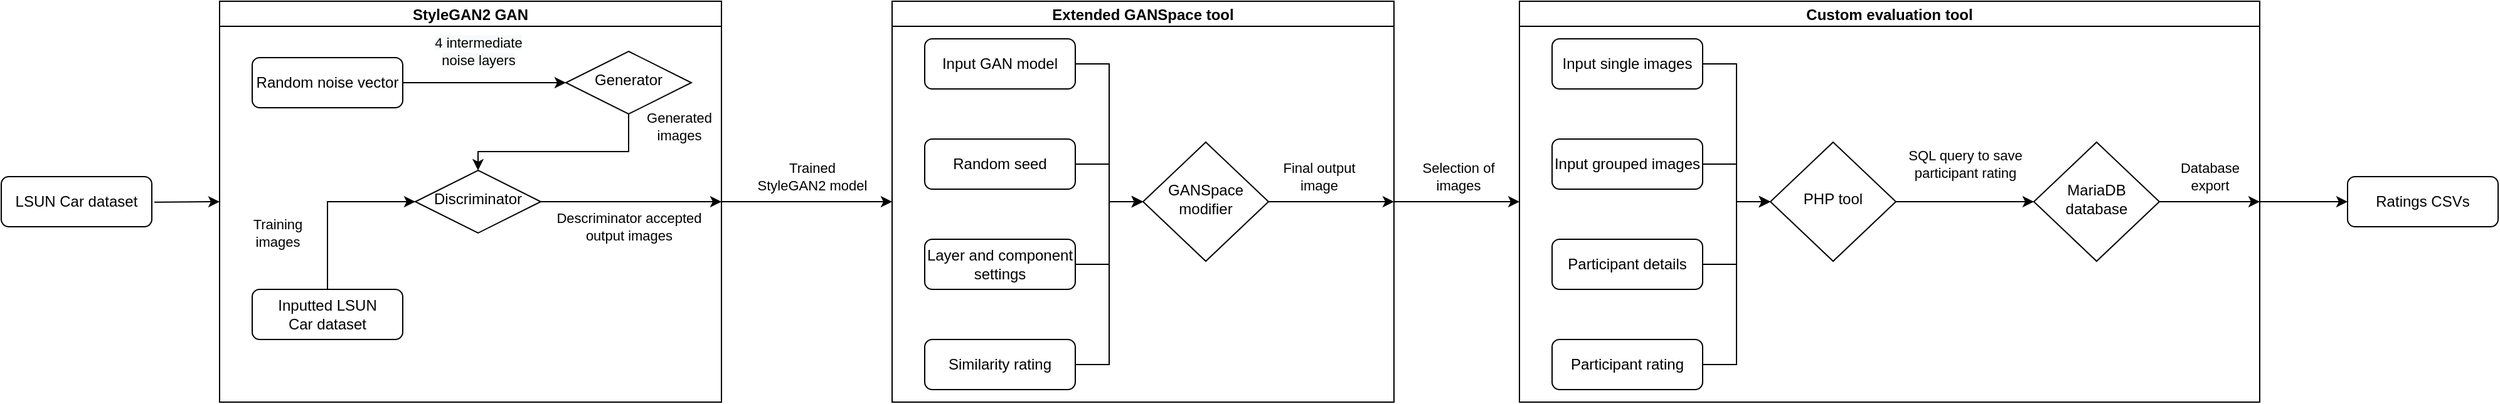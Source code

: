 <mxfile version="14.7.0" type="device"><diagram id="C5RBs43oDa-KdzZeNtuy" name="Page-1"><mxGraphModel dx="1718" dy="888" grid="1" gridSize="10" guides="1" tooltips="1" connect="1" arrows="1" fold="1" page="1" pageScale="1" pageWidth="1000" pageHeight="500" math="0" shadow="0"><root><mxCell id="WIyWlLk6GJQsqaUBKTNV-0"/><mxCell id="WIyWlLk6GJQsqaUBKTNV-1" parent="WIyWlLk6GJQsqaUBKTNV-0"/><mxCell id="WIyWlLk6GJQsqaUBKTNV-3" value="LSUN Car dataset" style="rounded=1;whiteSpace=wrap;html=1;fontSize=12;glass=0;strokeWidth=1;shadow=0;" parent="WIyWlLk6GJQsqaUBKTNV-1" vertex="1"><mxGeometry x="10" y="220" width="120" height="40" as="geometry"/></mxCell><mxCell id="VwIIFZ55Uy3GYPRxZY0R-27" value="Trained &lt;br&gt;StyleGAN2 model" style="edgeStyle=orthogonalEdgeStyle;rounded=0;orthogonalLoop=1;jettySize=auto;html=1;entryX=0;entryY=0.5;entryDx=0;entryDy=0;" edge="1" parent="WIyWlLk6GJQsqaUBKTNV-1" source="VwIIFZ55Uy3GYPRxZY0R-0" target="VwIIFZ55Uy3GYPRxZY0R-18"><mxGeometry x="0.057" y="20" relative="1" as="geometry"><mxPoint x="690" y="240" as="targetPoint"/><mxPoint as="offset"/></mxGeometry></mxCell><mxCell id="VwIIFZ55Uy3GYPRxZY0R-0" value="StyleGAN2 GAN" style="swimlane;startSize=20;" vertex="1" parent="WIyWlLk6GJQsqaUBKTNV-1"><mxGeometry x="184" y="80" width="400" height="320" as="geometry"><mxRectangle x="294" y="50" width="50" height="40" as="alternateBounds"/></mxGeometry></mxCell><mxCell id="VwIIFZ55Uy3GYPRxZY0R-6" value="Random noise vector" style="rounded=1;whiteSpace=wrap;html=1;fontSize=12;glass=0;strokeWidth=1;shadow=0;" vertex="1" parent="VwIIFZ55Uy3GYPRxZY0R-0"><mxGeometry x="26" y="45" width="120" height="40" as="geometry"/></mxCell><mxCell id="VwIIFZ55Uy3GYPRxZY0R-12" value="Descriminator accepted&lt;br&gt;output images" style="edgeStyle=orthogonalEdgeStyle;rounded=0;orthogonalLoop=1;jettySize=auto;html=1;exitX=1;exitY=0.5;exitDx=0;exitDy=0;" edge="1" parent="VwIIFZ55Uy3GYPRxZY0R-0" source="VwIIFZ55Uy3GYPRxZY0R-7"><mxGeometry x="-0.028" y="-20" relative="1" as="geometry"><mxPoint x="400" y="160" as="targetPoint"/><Array as="points"><mxPoint x="400" y="160"/></Array><mxPoint as="offset"/></mxGeometry></mxCell><mxCell id="VwIIFZ55Uy3GYPRxZY0R-7" value="Discriminator" style="rhombus;whiteSpace=wrap;html=1;shadow=0;fontFamily=Helvetica;fontSize=12;align=center;strokeWidth=1;spacing=6;spacingTop=-4;" vertex="1" parent="VwIIFZ55Uy3GYPRxZY0R-0"><mxGeometry x="156" y="135" width="100" height="50" as="geometry"/></mxCell><mxCell id="VwIIFZ55Uy3GYPRxZY0R-9" value="Generated&lt;br&gt;images" style="edgeStyle=orthogonalEdgeStyle;rounded=0;orthogonalLoop=1;jettySize=auto;html=1;entryX=0.5;entryY=0;entryDx=0;entryDy=0;" edge="1" parent="VwIIFZ55Uy3GYPRxZY0R-0" source="VwIIFZ55Uy3GYPRxZY0R-8" target="VwIIFZ55Uy3GYPRxZY0R-7"><mxGeometry x="-0.879" y="40" relative="1" as="geometry"><Array as="points"><mxPoint x="326" y="120"/><mxPoint x="206" y="120"/></Array><mxPoint as="offset"/></mxGeometry></mxCell><mxCell id="VwIIFZ55Uy3GYPRxZY0R-8" value="Generator" style="rhombus;whiteSpace=wrap;html=1;shadow=0;fontFamily=Helvetica;fontSize=12;align=center;strokeWidth=1;spacing=6;spacingTop=-4;" vertex="1" parent="VwIIFZ55Uy3GYPRxZY0R-0"><mxGeometry x="276" y="40" width="100" height="50" as="geometry"/></mxCell><mxCell id="VwIIFZ55Uy3GYPRxZY0R-11" value="Training&lt;br&gt;images" style="edgeStyle=orthogonalEdgeStyle;rounded=0;orthogonalLoop=1;jettySize=auto;html=1;entryX=0;entryY=0.5;entryDx=0;entryDy=0;exitX=0.5;exitY=0;exitDx=0;exitDy=0;" edge="1" parent="VwIIFZ55Uy3GYPRxZY0R-0" source="VwIIFZ55Uy3GYPRxZY0R-10" target="VwIIFZ55Uy3GYPRxZY0R-7"><mxGeometry x="-0.355" y="40" relative="1" as="geometry"><mxPoint as="offset"/></mxGeometry></mxCell><mxCell id="VwIIFZ55Uy3GYPRxZY0R-10" value="Inputted LSUN&lt;br&gt;Car dataset" style="rounded=1;whiteSpace=wrap;html=1;fontSize=12;glass=0;strokeWidth=1;shadow=0;" vertex="1" parent="VwIIFZ55Uy3GYPRxZY0R-0"><mxGeometry x="26" y="230" width="120" height="40" as="geometry"/></mxCell><mxCell id="VwIIFZ55Uy3GYPRxZY0R-30" value="&lt;span style=&quot;color: rgb(0 , 0 , 0) ; font-family: &amp;#34;helvetica&amp;#34; ; font-size: 11px ; font-style: normal ; font-weight: 400 ; letter-spacing: normal ; text-align: center ; text-indent: 0px ; text-transform: none ; word-spacing: 0px ; background-color: rgb(248 , 249 , 250) ; display: inline ; float: none&quot;&gt;4 intermediate&lt;/span&gt;&lt;br style=&quot;color: rgb(0 , 0 , 0) ; font-family: &amp;#34;helvetica&amp;#34; ; font-size: 11px ; font-style: normal ; font-weight: 400 ; letter-spacing: normal ; text-align: center ; text-indent: 0px ; text-transform: none ; word-spacing: 0px ; background-color: rgb(248 , 249 , 250)&quot;&gt;&lt;span style=&quot;color: rgb(0 , 0 , 0) ; font-family: &amp;#34;helvetica&amp;#34; ; font-size: 11px ; font-style: normal ; font-weight: 400 ; letter-spacing: normal ; text-align: center ; text-indent: 0px ; text-transform: none ; word-spacing: 0px ; background-color: rgb(248 , 249 , 250) ; display: inline ; float: none&quot;&gt;noise layers&lt;/span&gt;" style="endArrow=classic;html=1;exitX=1;exitY=0.5;exitDx=0;exitDy=0;entryX=0;entryY=0.5;entryDx=0;entryDy=0;" edge="1" parent="VwIIFZ55Uy3GYPRxZY0R-0" source="VwIIFZ55Uy3GYPRxZY0R-6" target="VwIIFZ55Uy3GYPRxZY0R-8"><mxGeometry x="-0.077" y="25" width="50" height="50" relative="1" as="geometry"><mxPoint x="386" y="230" as="sourcePoint"/><mxPoint x="436" y="180" as="targetPoint"/><mxPoint as="offset"/></mxGeometry></mxCell><mxCell id="VwIIFZ55Uy3GYPRxZY0R-1" value="" style="endArrow=classic;html=1;entryX=0;entryY=0.5;entryDx=0;entryDy=0;exitX=1.017;exitY=0.51;exitDx=0;exitDy=0;exitPerimeter=0;" edge="1" parent="WIyWlLk6GJQsqaUBKTNV-1" source="WIyWlLk6GJQsqaUBKTNV-3" target="VwIIFZ55Uy3GYPRxZY0R-0"><mxGeometry width="50" height="50" relative="1" as="geometry"><mxPoint x="240" y="220" as="sourcePoint"/><mxPoint x="290" y="220" as="targetPoint"/></mxGeometry></mxCell><mxCell id="VwIIFZ55Uy3GYPRxZY0R-50" style="edgeStyle=orthogonalEdgeStyle;rounded=0;orthogonalLoop=1;jettySize=auto;html=1;" edge="1" parent="WIyWlLk6GJQsqaUBKTNV-1" source="VwIIFZ55Uy3GYPRxZY0R-18"><mxGeometry relative="1" as="geometry"><mxPoint x="1220" y="240" as="targetPoint"/></mxGeometry></mxCell><mxCell id="VwIIFZ55Uy3GYPRxZY0R-64" value="Selection of&lt;br&gt;images" style="edgeLabel;html=1;align=center;verticalAlign=middle;resizable=0;points=[];" vertex="1" connectable="0" parent="VwIIFZ55Uy3GYPRxZY0R-50"><mxGeometry x="-0.293" relative="1" as="geometry"><mxPoint x="15" y="-20" as="offset"/></mxGeometry></mxCell><mxCell id="VwIIFZ55Uy3GYPRxZY0R-18" value="Extended GANSpace tool" style="swimlane;startSize=20;" vertex="1" parent="WIyWlLk6GJQsqaUBKTNV-1"><mxGeometry x="720" y="80" width="400" height="320" as="geometry"><mxRectangle x="294" y="50" width="50" height="40" as="alternateBounds"/></mxGeometry></mxCell><mxCell id="VwIIFZ55Uy3GYPRxZY0R-45" style="edgeStyle=orthogonalEdgeStyle;rounded=0;orthogonalLoop=1;jettySize=auto;html=1;entryX=0;entryY=0.5;entryDx=0;entryDy=0;" edge="1" parent="VwIIFZ55Uy3GYPRxZY0R-18" source="VwIIFZ55Uy3GYPRxZY0R-19" target="VwIIFZ55Uy3GYPRxZY0R-44"><mxGeometry relative="1" as="geometry"/></mxCell><mxCell id="VwIIFZ55Uy3GYPRxZY0R-19" value="Input GAN model" style="rounded=1;whiteSpace=wrap;html=1;fontSize=12;glass=0;strokeWidth=1;shadow=0;" vertex="1" parent="VwIIFZ55Uy3GYPRxZY0R-18"><mxGeometry x="26" y="30" width="120" height="40" as="geometry"/></mxCell><mxCell id="VwIIFZ55Uy3GYPRxZY0R-46" style="edgeStyle=orthogonalEdgeStyle;rounded=0;orthogonalLoop=1;jettySize=auto;html=1;entryX=0;entryY=0.5;entryDx=0;entryDy=0;" edge="1" parent="VwIIFZ55Uy3GYPRxZY0R-18" source="VwIIFZ55Uy3GYPRxZY0R-32" target="VwIIFZ55Uy3GYPRxZY0R-44"><mxGeometry relative="1" as="geometry"/></mxCell><mxCell id="VwIIFZ55Uy3GYPRxZY0R-32" value="Random seed" style="rounded=1;whiteSpace=wrap;html=1;fontSize=12;glass=0;strokeWidth=1;shadow=0;" vertex="1" parent="VwIIFZ55Uy3GYPRxZY0R-18"><mxGeometry x="26" y="110" width="120" height="40" as="geometry"/></mxCell><mxCell id="VwIIFZ55Uy3GYPRxZY0R-47" style="edgeStyle=orthogonalEdgeStyle;rounded=0;orthogonalLoop=1;jettySize=auto;html=1;entryX=0;entryY=0.5;entryDx=0;entryDy=0;" edge="1" parent="VwIIFZ55Uy3GYPRxZY0R-18" source="VwIIFZ55Uy3GYPRxZY0R-36" target="VwIIFZ55Uy3GYPRxZY0R-44"><mxGeometry relative="1" as="geometry"/></mxCell><mxCell id="VwIIFZ55Uy3GYPRxZY0R-36" value="Layer and component settings" style="rounded=1;whiteSpace=wrap;html=1;fontSize=12;glass=0;strokeWidth=1;shadow=0;" vertex="1" parent="VwIIFZ55Uy3GYPRxZY0R-18"><mxGeometry x="26" y="190" width="120" height="40" as="geometry"/></mxCell><mxCell id="VwIIFZ55Uy3GYPRxZY0R-48" style="edgeStyle=orthogonalEdgeStyle;rounded=0;orthogonalLoop=1;jettySize=auto;html=1;entryX=0;entryY=0.5;entryDx=0;entryDy=0;" edge="1" parent="VwIIFZ55Uy3GYPRxZY0R-18" source="VwIIFZ55Uy3GYPRxZY0R-37" target="VwIIFZ55Uy3GYPRxZY0R-44"><mxGeometry relative="1" as="geometry"/></mxCell><mxCell id="VwIIFZ55Uy3GYPRxZY0R-37" value="Similarity rating" style="rounded=1;whiteSpace=wrap;html=1;fontSize=12;glass=0;strokeWidth=1;shadow=0;" vertex="1" parent="VwIIFZ55Uy3GYPRxZY0R-18"><mxGeometry x="26" y="270" width="120" height="40" as="geometry"/></mxCell><mxCell id="VwIIFZ55Uy3GYPRxZY0R-49" value="Final output&lt;br&gt;image" style="edgeStyle=orthogonalEdgeStyle;rounded=0;orthogonalLoop=1;jettySize=auto;html=1;entryX=1;entryY=0.5;entryDx=0;entryDy=0;" edge="1" parent="VwIIFZ55Uy3GYPRxZY0R-18" source="VwIIFZ55Uy3GYPRxZY0R-44" target="VwIIFZ55Uy3GYPRxZY0R-18"><mxGeometry x="-0.2" y="20" relative="1" as="geometry"><Array as="points"><mxPoint x="370" y="160"/><mxPoint x="370" y="160"/></Array><mxPoint as="offset"/></mxGeometry></mxCell><mxCell id="VwIIFZ55Uy3GYPRxZY0R-44" value="GANSpace&lt;br&gt;modifier" style="rhombus;whiteSpace=wrap;html=1;shadow=0;fontFamily=Helvetica;fontSize=12;align=center;strokeWidth=1;spacing=6;spacingTop=-4;" vertex="1" parent="VwIIFZ55Uy3GYPRxZY0R-18"><mxGeometry x="200" y="112.5" width="100" height="95" as="geometry"/></mxCell><mxCell id="VwIIFZ55Uy3GYPRxZY0R-66" style="edgeStyle=orthogonalEdgeStyle;rounded=0;orthogonalLoop=1;jettySize=auto;html=1;entryX=0;entryY=0.5;entryDx=0;entryDy=0;" edge="1" parent="WIyWlLk6GJQsqaUBKTNV-1" source="VwIIFZ55Uy3GYPRxZY0R-51" target="VwIIFZ55Uy3GYPRxZY0R-65"><mxGeometry relative="1" as="geometry"/></mxCell><mxCell id="VwIIFZ55Uy3GYPRxZY0R-51" value="Custom evaluation tool" style="swimlane;startSize=20;" vertex="1" parent="WIyWlLk6GJQsqaUBKTNV-1"><mxGeometry x="1220" y="80" width="590" height="320" as="geometry"><mxRectangle x="294" y="50" width="50" height="40" as="alternateBounds"/></mxGeometry></mxCell><mxCell id="VwIIFZ55Uy3GYPRxZY0R-52" style="edgeStyle=orthogonalEdgeStyle;rounded=0;orthogonalLoop=1;jettySize=auto;html=1;entryX=0;entryY=0.5;entryDx=0;entryDy=0;" edge="1" parent="VwIIFZ55Uy3GYPRxZY0R-51" source="VwIIFZ55Uy3GYPRxZY0R-53" target="VwIIFZ55Uy3GYPRxZY0R-61"><mxGeometry relative="1" as="geometry"/></mxCell><mxCell id="VwIIFZ55Uy3GYPRxZY0R-53" value="Input single images" style="rounded=1;whiteSpace=wrap;html=1;fontSize=12;glass=0;strokeWidth=1;shadow=0;" vertex="1" parent="VwIIFZ55Uy3GYPRxZY0R-51"><mxGeometry x="26" y="30" width="120" height="40" as="geometry"/></mxCell><mxCell id="VwIIFZ55Uy3GYPRxZY0R-54" style="edgeStyle=orthogonalEdgeStyle;rounded=0;orthogonalLoop=1;jettySize=auto;html=1;entryX=0;entryY=0.5;entryDx=0;entryDy=0;" edge="1" parent="VwIIFZ55Uy3GYPRxZY0R-51" source="VwIIFZ55Uy3GYPRxZY0R-55" target="VwIIFZ55Uy3GYPRxZY0R-61"><mxGeometry relative="1" as="geometry"/></mxCell><mxCell id="VwIIFZ55Uy3GYPRxZY0R-55" value="Input grouped images" style="rounded=1;whiteSpace=wrap;html=1;fontSize=12;glass=0;strokeWidth=1;shadow=0;" vertex="1" parent="VwIIFZ55Uy3GYPRxZY0R-51"><mxGeometry x="26" y="110" width="120" height="40" as="geometry"/></mxCell><mxCell id="VwIIFZ55Uy3GYPRxZY0R-56" style="edgeStyle=orthogonalEdgeStyle;rounded=0;orthogonalLoop=1;jettySize=auto;html=1;entryX=0;entryY=0.5;entryDx=0;entryDy=0;" edge="1" parent="VwIIFZ55Uy3GYPRxZY0R-51" source="VwIIFZ55Uy3GYPRxZY0R-57" target="VwIIFZ55Uy3GYPRxZY0R-61"><mxGeometry relative="1" as="geometry"/></mxCell><mxCell id="VwIIFZ55Uy3GYPRxZY0R-57" value="Participant details" style="rounded=1;whiteSpace=wrap;html=1;fontSize=12;glass=0;strokeWidth=1;shadow=0;" vertex="1" parent="VwIIFZ55Uy3GYPRxZY0R-51"><mxGeometry x="26" y="190" width="120" height="40" as="geometry"/></mxCell><mxCell id="VwIIFZ55Uy3GYPRxZY0R-58" style="edgeStyle=orthogonalEdgeStyle;rounded=0;orthogonalLoop=1;jettySize=auto;html=1;entryX=0;entryY=0.5;entryDx=0;entryDy=0;" edge="1" parent="VwIIFZ55Uy3GYPRxZY0R-51" source="VwIIFZ55Uy3GYPRxZY0R-59" target="VwIIFZ55Uy3GYPRxZY0R-61"><mxGeometry relative="1" as="geometry"/></mxCell><mxCell id="VwIIFZ55Uy3GYPRxZY0R-59" value="Participant rating" style="rounded=1;whiteSpace=wrap;html=1;fontSize=12;glass=0;strokeWidth=1;shadow=0;" vertex="1" parent="VwIIFZ55Uy3GYPRxZY0R-51"><mxGeometry x="26" y="270" width="120" height="40" as="geometry"/></mxCell><mxCell id="VwIIFZ55Uy3GYPRxZY0R-60" value="SQL query to save&lt;br&gt;participant rating" style="edgeStyle=orthogonalEdgeStyle;rounded=0;orthogonalLoop=1;jettySize=auto;html=1;entryX=0;entryY=0.5;entryDx=0;entryDy=0;" edge="1" parent="VwIIFZ55Uy3GYPRxZY0R-51" source="VwIIFZ55Uy3GYPRxZY0R-61" target="VwIIFZ55Uy3GYPRxZY0R-62"><mxGeometry y="30" relative="1" as="geometry"><Array as="points"/><mxPoint as="offset"/><mxPoint x="380" y="160" as="targetPoint"/></mxGeometry></mxCell><mxCell id="VwIIFZ55Uy3GYPRxZY0R-61" value="PHP tool" style="rhombus;whiteSpace=wrap;html=1;shadow=0;fontFamily=Helvetica;fontSize=12;align=center;strokeWidth=1;spacing=6;spacingTop=-4;" vertex="1" parent="VwIIFZ55Uy3GYPRxZY0R-51"><mxGeometry x="200" y="112.5" width="100" height="95" as="geometry"/></mxCell><mxCell id="VwIIFZ55Uy3GYPRxZY0R-63" value="Database&lt;br&gt;export" style="edgeStyle=orthogonalEdgeStyle;rounded=0;orthogonalLoop=1;jettySize=auto;html=1;exitX=1;exitY=0.5;exitDx=0;exitDy=0;entryX=1;entryY=0.5;entryDx=0;entryDy=0;" edge="1" parent="VwIIFZ55Uy3GYPRxZY0R-51" source="VwIIFZ55Uy3GYPRxZY0R-62" target="VwIIFZ55Uy3GYPRxZY0R-51"><mxGeometry y="20" relative="1" as="geometry"><Array as="points"><mxPoint x="540" y="160"/><mxPoint x="540" y="160"/></Array><mxPoint as="offset"/></mxGeometry></mxCell><mxCell id="VwIIFZ55Uy3GYPRxZY0R-62" value="MariaDB database" style="rhombus;whiteSpace=wrap;html=1;shadow=0;fontFamily=Helvetica;fontSize=12;align=center;strokeWidth=1;spacing=6;spacingTop=-4;" vertex="1" parent="VwIIFZ55Uy3GYPRxZY0R-51"><mxGeometry x="410" y="112.5" width="100" height="95" as="geometry"/></mxCell><mxCell id="VwIIFZ55Uy3GYPRxZY0R-65" value="Ratings CSVs" style="rounded=1;whiteSpace=wrap;html=1;fontSize=12;glass=0;strokeWidth=1;shadow=0;" vertex="1" parent="WIyWlLk6GJQsqaUBKTNV-1"><mxGeometry x="1880" y="220" width="120" height="40" as="geometry"/></mxCell></root></mxGraphModel></diagram></mxfile>